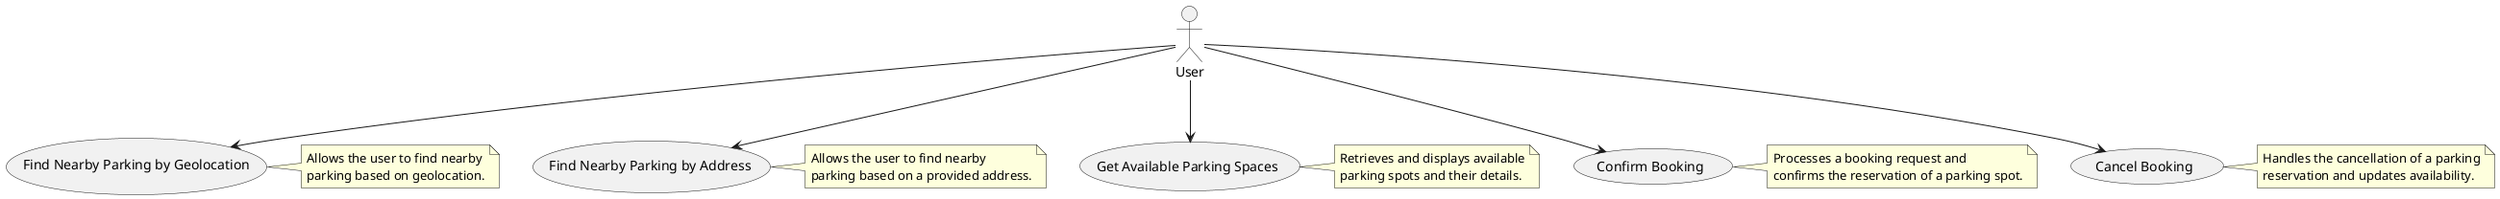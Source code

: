 @startuml
'https://plantuml.com/use-case-diagram

actor User

(Find Nearby Parking by Geolocation) as FindNearbyParkingGeo
(Find Nearby Parking by Address) as FindNearbyParkingAddr
(Get Available Parking Spaces) as GetAvailableSpaces
(Confirm Booking) as ConfirmBooking
(Cancel Booking) as CancelBooking

User --> FindNearbyParkingGeo
User --> FindNearbyParkingAddr
User --> GetAvailableSpaces
User --> ConfirmBooking
User --> CancelBooking

note right of FindNearbyParkingGeo
    Allows the user to find nearby
    parking based on geolocation.
end note

note right of FindNearbyParkingAddr
    Allows the user to find nearby
    parking based on a provided address.
end note

note right of GetAvailableSpaces
    Retrieves and displays available
    parking spots and their details.
end note

note right of ConfirmBooking
    Processes a booking request and
    confirms the reservation of a parking spot.
end note

note right of CancelBooking
    Handles the cancellation of a parking
    reservation and updates availability.
end note

@enduml
